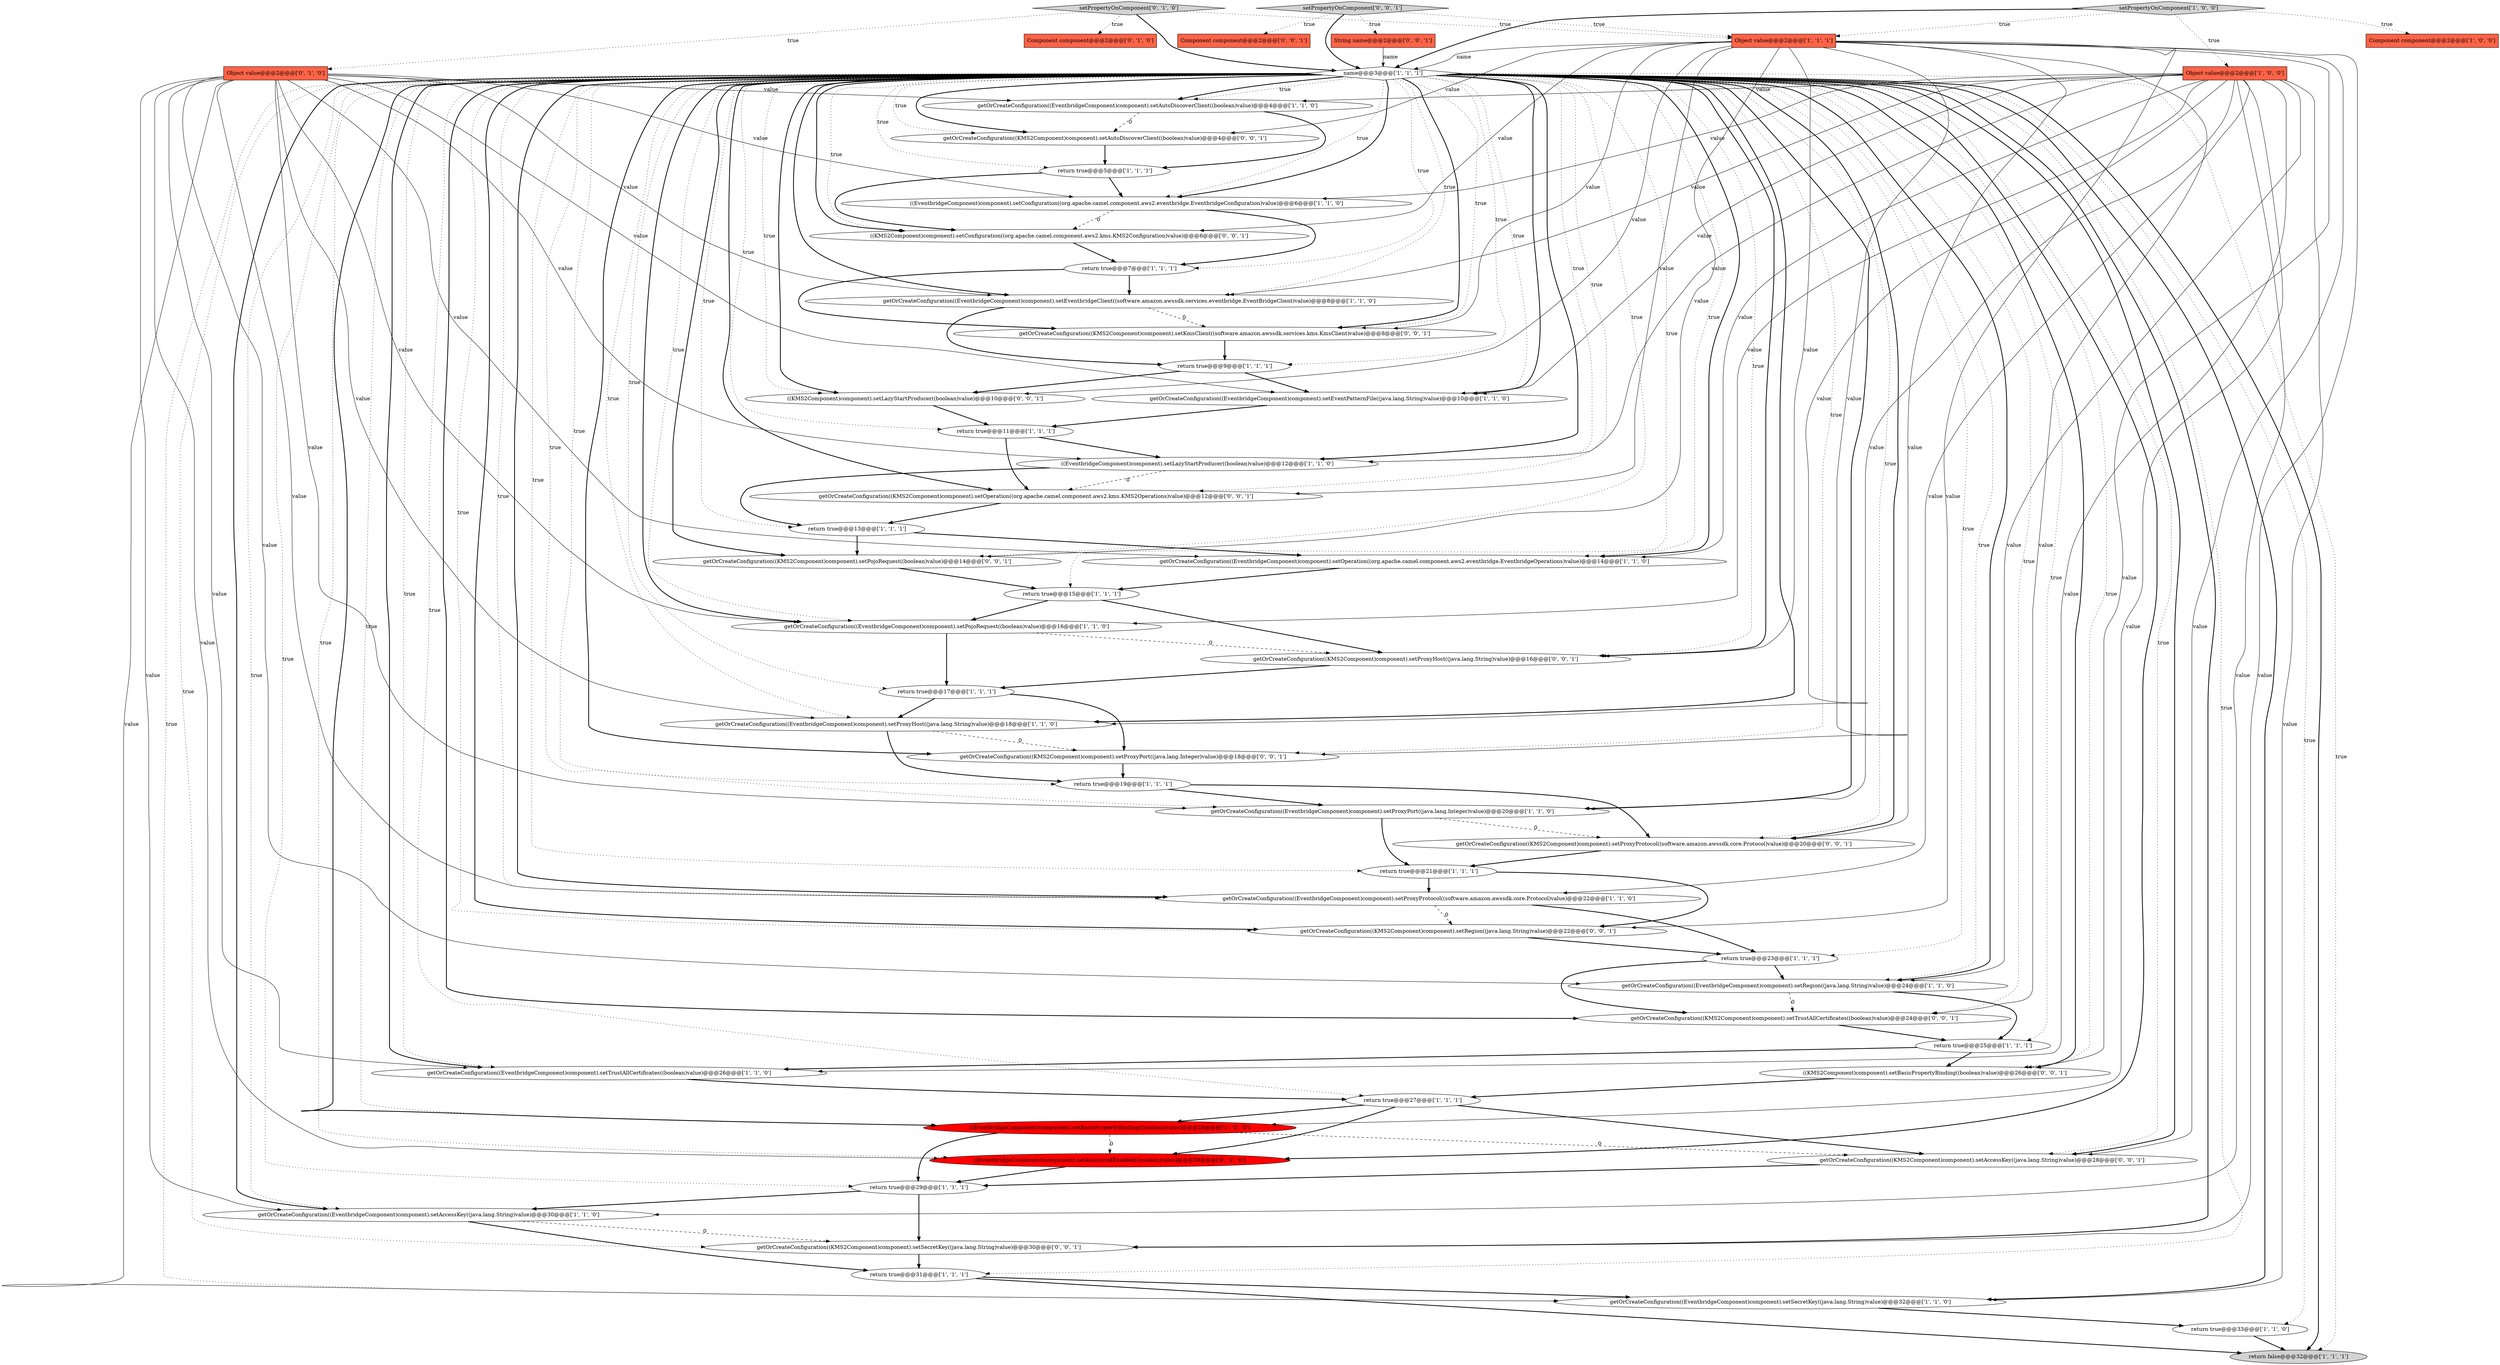 digraph {
1 [style = filled, label = "return true@@@27@@@['1', '1', '1']", fillcolor = white, shape = ellipse image = "AAA0AAABBB1BBB"];
0 [style = filled, label = "getOrCreateConfiguration((EventbridgeComponent)component).setProxyHost((java.lang.String)value)@@@18@@@['1', '1', '0']", fillcolor = white, shape = ellipse image = "AAA0AAABBB1BBB"];
27 [style = filled, label = "Object value@@@2@@@['1', '1', '1']", fillcolor = tomato, shape = box image = "AAA0AAABBB1BBB"];
6 [style = filled, label = "getOrCreateConfiguration((EventbridgeComponent)component).setRegion((java.lang.String)value)@@@24@@@['1', '1', '0']", fillcolor = white, shape = ellipse image = "AAA0AAABBB1BBB"];
38 [style = filled, label = "setPropertyOnComponent['0', '1', '0']", fillcolor = lightgray, shape = diamond image = "AAA0AAABBB2BBB"];
8 [style = filled, label = "getOrCreateConfiguration((EventbridgeComponent)component).setAccessKey((java.lang.String)value)@@@30@@@['1', '1', '0']", fillcolor = white, shape = ellipse image = "AAA0AAABBB1BBB"];
9 [style = filled, label = "setPropertyOnComponent['1', '0', '0']", fillcolor = lightgray, shape = diamond image = "AAA0AAABBB1BBB"];
13 [style = filled, label = "name@@@3@@@['1', '1', '1']", fillcolor = white, shape = diamond image = "AAA0AAABBB1BBB"];
4 [style = filled, label = "getOrCreateConfiguration((EventbridgeComponent)component).setSecretKey((java.lang.String)value)@@@32@@@['1', '1', '0']", fillcolor = white, shape = ellipse image = "AAA0AAABBB1BBB"];
43 [style = filled, label = "getOrCreateConfiguration((KMS2Component)component).setPojoRequest((boolean)value)@@@14@@@['0', '0', '1']", fillcolor = white, shape = ellipse image = "AAA0AAABBB3BBB"];
3 [style = filled, label = "return true@@@29@@@['1', '1', '1']", fillcolor = white, shape = ellipse image = "AAA0AAABBB1BBB"];
25 [style = filled, label = "getOrCreateConfiguration((EventbridgeComponent)component).setEventbridgeClient((software.amazon.awssdk.services.eventbridge.EventBridgeClient)value)@@@8@@@['1', '1', '0']", fillcolor = white, shape = ellipse image = "AAA0AAABBB1BBB"];
46 [style = filled, label = "getOrCreateConfiguration((KMS2Component)component).setSecretKey((java.lang.String)value)@@@30@@@['0', '0', '1']", fillcolor = white, shape = ellipse image = "AAA0AAABBB3BBB"];
21 [style = filled, label = "getOrCreateConfiguration((EventbridgeComponent)component).setProxyProtocol((software.amazon.awssdk.core.Protocol)value)@@@22@@@['1', '1', '0']", fillcolor = white, shape = ellipse image = "AAA0AAABBB1BBB"];
30 [style = filled, label = "return true@@@5@@@['1', '1', '1']", fillcolor = white, shape = ellipse image = "AAA0AAABBB1BBB"];
29 [style = filled, label = "return true@@@31@@@['1', '1', '1']", fillcolor = white, shape = ellipse image = "AAA0AAABBB1BBB"];
41 [style = filled, label = "((KMS2Component)component).setConfiguration((org.apache.camel.component.aws2.kms.KMS2Configuration)value)@@@6@@@['0', '0', '1']", fillcolor = white, shape = ellipse image = "AAA0AAABBB3BBB"];
53 [style = filled, label = "getOrCreateConfiguration((KMS2Component)component).setProxyProtocol((software.amazon.awssdk.core.Protocol)value)@@@20@@@['0', '0', '1']", fillcolor = white, shape = ellipse image = "AAA0AAABBB3BBB"];
51 [style = filled, label = "getOrCreateConfiguration((KMS2Component)component).setProxyPort((java.lang.Integer)value)@@@18@@@['0', '0', '1']", fillcolor = white, shape = ellipse image = "AAA0AAABBB3BBB"];
5 [style = filled, label = "getOrCreateConfiguration((EventbridgeComponent)component).setAutoDiscoverClient((boolean)value)@@@4@@@['1', '1', '0']", fillcolor = white, shape = ellipse image = "AAA0AAABBB1BBB"];
14 [style = filled, label = "return true@@@17@@@['1', '1', '1']", fillcolor = white, shape = ellipse image = "AAA0AAABBB1BBB"];
37 [style = filled, label = "Component component@@@2@@@['0', '1', '0']", fillcolor = tomato, shape = box image = "AAA0AAABBB2BBB"];
44 [style = filled, label = "getOrCreateConfiguration((KMS2Component)component).setAccessKey((java.lang.String)value)@@@28@@@['0', '0', '1']", fillcolor = white, shape = ellipse image = "AAA0AAABBB3BBB"];
40 [style = filled, label = "getOrCreateConfiguration((KMS2Component)component).setKmsClient((software.amazon.awssdk.services.kms.KmsClient)value)@@@8@@@['0', '0', '1']", fillcolor = white, shape = ellipse image = "AAA0AAABBB3BBB"];
52 [style = filled, label = "getOrCreateConfiguration((KMS2Component)component).setAutoDiscoverClient((boolean)value)@@@4@@@['0', '0', '1']", fillcolor = white, shape = ellipse image = "AAA0AAABBB3BBB"];
22 [style = filled, label = "return true@@@13@@@['1', '1', '1']", fillcolor = white, shape = ellipse image = "AAA0AAABBB1BBB"];
28 [style = filled, label = "((EventbridgeComponent)component).setBasicPropertyBinding((boolean)value)@@@28@@@['1', '0', '0']", fillcolor = red, shape = ellipse image = "AAA1AAABBB1BBB"];
32 [style = filled, label = "return true@@@23@@@['1', '1', '1']", fillcolor = white, shape = ellipse image = "AAA0AAABBB1BBB"];
11 [style = filled, label = "Object value@@@2@@@['1', '0', '0']", fillcolor = tomato, shape = box image = "AAA0AAABBB1BBB"];
2 [style = filled, label = "return false@@@32@@@['1', '1', '1']", fillcolor = lightgray, shape = ellipse image = "AAA0AAABBB1BBB"];
47 [style = filled, label = "String name@@@2@@@['0', '0', '1']", fillcolor = tomato, shape = box image = "AAA0AAABBB3BBB"];
54 [style = filled, label = "getOrCreateConfiguration((KMS2Component)component).setRegion((java.lang.String)value)@@@22@@@['0', '0', '1']", fillcolor = white, shape = ellipse image = "AAA0AAABBB3BBB"];
12 [style = filled, label = "return true@@@25@@@['1', '1', '1']", fillcolor = white, shape = ellipse image = "AAA0AAABBB1BBB"];
39 [style = filled, label = "((EventbridgeComponent)component).setAutowiredEnabled((boolean)value)@@@28@@@['0', '1', '0']", fillcolor = red, shape = ellipse image = "AAA1AAABBB2BBB"];
48 [style = filled, label = "((KMS2Component)component).setBasicPropertyBinding((boolean)value)@@@26@@@['0', '0', '1']", fillcolor = white, shape = ellipse image = "AAA0AAABBB3BBB"];
55 [style = filled, label = "getOrCreateConfiguration((KMS2Component)component).setTrustAllCertificates((boolean)value)@@@24@@@['0', '0', '1']", fillcolor = white, shape = ellipse image = "AAA0AAABBB3BBB"];
23 [style = filled, label = "Component component@@@2@@@['1', '0', '0']", fillcolor = tomato, shape = box image = "AAA0AAABBB1BBB"];
15 [style = filled, label = "getOrCreateConfiguration((EventbridgeComponent)component).setProxyPort((java.lang.Integer)value)@@@20@@@['1', '1', '0']", fillcolor = white, shape = ellipse image = "AAA0AAABBB1BBB"];
7 [style = filled, label = "return true@@@33@@@['1', '1', '0']", fillcolor = white, shape = ellipse image = "AAA0AAABBB1BBB"];
35 [style = filled, label = "((EventbridgeComponent)component).setLazyStartProducer((boolean)value)@@@12@@@['1', '1', '0']", fillcolor = white, shape = ellipse image = "AAA0AAABBB1BBB"];
17 [style = filled, label = "return true@@@7@@@['1', '1', '1']", fillcolor = white, shape = ellipse image = "AAA0AAABBB1BBB"];
42 [style = filled, label = "getOrCreateConfiguration((KMS2Component)component).setOperation((org.apache.camel.component.aws2.kms.KMS2Operations)value)@@@12@@@['0', '0', '1']", fillcolor = white, shape = ellipse image = "AAA0AAABBB3BBB"];
33 [style = filled, label = "getOrCreateConfiguration((EventbridgeComponent)component).setEventPatternFile((java.lang.String)value)@@@10@@@['1', '1', '0']", fillcolor = white, shape = ellipse image = "AAA0AAABBB1BBB"];
56 [style = filled, label = "getOrCreateConfiguration((KMS2Component)component).setProxyHost((java.lang.String)value)@@@16@@@['0', '0', '1']", fillcolor = white, shape = ellipse image = "AAA0AAABBB3BBB"];
50 [style = filled, label = "((KMS2Component)component).setLazyStartProducer((boolean)value)@@@10@@@['0', '0', '1']", fillcolor = white, shape = ellipse image = "AAA0AAABBB3BBB"];
10 [style = filled, label = "((EventbridgeComponent)component).setConfiguration((org.apache.camel.component.aws2.eventbridge.EventbridgeConfiguration)value)@@@6@@@['1', '1', '0']", fillcolor = white, shape = ellipse image = "AAA0AAABBB1BBB"];
24 [style = filled, label = "return true@@@9@@@['1', '1', '1']", fillcolor = white, shape = ellipse image = "AAA0AAABBB1BBB"];
31 [style = filled, label = "getOrCreateConfiguration((EventbridgeComponent)component).setOperation((org.apache.camel.component.aws2.eventbridge.EventbridgeOperations)value)@@@14@@@['1', '1', '0']", fillcolor = white, shape = ellipse image = "AAA0AAABBB1BBB"];
36 [style = filled, label = "Object value@@@2@@@['0', '1', '0']", fillcolor = tomato, shape = box image = "AAA0AAABBB2BBB"];
16 [style = filled, label = "return true@@@15@@@['1', '1', '1']", fillcolor = white, shape = ellipse image = "AAA0AAABBB1BBB"];
18 [style = filled, label = "return true@@@11@@@['1', '1', '1']", fillcolor = white, shape = ellipse image = "AAA0AAABBB1BBB"];
26 [style = filled, label = "getOrCreateConfiguration((EventbridgeComponent)component).setTrustAllCertificates((boolean)value)@@@26@@@['1', '1', '0']", fillcolor = white, shape = ellipse image = "AAA0AAABBB1BBB"];
34 [style = filled, label = "return true@@@21@@@['1', '1', '1']", fillcolor = white, shape = ellipse image = "AAA0AAABBB1BBB"];
49 [style = filled, label = "setPropertyOnComponent['0', '0', '1']", fillcolor = lightgray, shape = diamond image = "AAA0AAABBB3BBB"];
19 [style = filled, label = "getOrCreateConfiguration((EventbridgeComponent)component).setPojoRequest((boolean)value)@@@16@@@['1', '1', '0']", fillcolor = white, shape = ellipse image = "AAA0AAABBB1BBB"];
20 [style = filled, label = "return true@@@19@@@['1', '1', '1']", fillcolor = white, shape = ellipse image = "AAA0AAABBB1BBB"];
45 [style = filled, label = "Component component@@@2@@@['0', '0', '1']", fillcolor = tomato, shape = box image = "AAA0AAABBB3BBB"];
27->41 [style = solid, label="value"];
13->24 [style = dotted, label="true"];
17->25 [style = bold, label=""];
13->28 [style = dotted, label="true"];
13->55 [style = bold, label=""];
13->51 [style = dotted, label="true"];
13->41 [style = dotted, label="true"];
13->20 [style = dotted, label="true"];
11->10 [style = solid, label="value"];
13->5 [style = dotted, label="true"];
10->17 [style = bold, label=""];
28->39 [style = dashed, label="0"];
13->10 [style = dotted, label="true"];
32->6 [style = bold, label=""];
27->56 [style = solid, label="value"];
13->35 [style = dotted, label="true"];
6->55 [style = dashed, label="0"];
27->13 [style = solid, label="name"];
13->51 [style = bold, label=""];
27->43 [style = solid, label="value"];
1->28 [style = bold, label=""];
29->2 [style = bold, label=""];
10->41 [style = dashed, label="0"];
33->18 [style = bold, label=""];
53->34 [style = bold, label=""];
13->21 [style = dotted, label="true"];
49->13 [style = bold, label=""];
0->51 [style = dashed, label="0"];
36->8 [style = solid, label="value"];
18->35 [style = bold, label=""];
11->4 [style = solid, label="value"];
13->46 [style = bold, label=""];
40->24 [style = bold, label=""];
13->50 [style = dotted, label="true"];
13->15 [style = dotted, label="true"];
11->21 [style = solid, label="value"];
27->54 [style = solid, label="value"];
13->31 [style = bold, label=""];
5->30 [style = bold, label=""];
28->3 [style = bold, label=""];
15->53 [style = dashed, label="0"];
20->15 [style = bold, label=""];
48->1 [style = bold, label=""];
11->15 [style = solid, label="value"];
11->31 [style = solid, label="value"];
13->4 [style = dotted, label="true"];
27->40 [style = solid, label="value"];
55->12 [style = bold, label=""];
36->25 [style = solid, label="value"];
13->44 [style = dotted, label="true"];
13->39 [style = dotted, label="true"];
13->6 [style = dotted, label="true"];
13->25 [style = bold, label=""];
13->17 [style = dotted, label="true"];
3->46 [style = bold, label=""];
43->16 [style = bold, label=""];
30->41 [style = bold, label=""];
1->44 [style = bold, label=""];
15->34 [style = bold, label=""];
13->3 [style = dotted, label="true"];
11->28 [style = solid, label="value"];
13->25 [style = dotted, label="true"];
16->56 [style = bold, label=""];
36->0 [style = solid, label="value"];
50->18 [style = bold, label=""];
27->46 [style = solid, label="value"];
44->3 [style = bold, label=""];
26->1 [style = bold, label=""];
22->43 [style = bold, label=""];
13->19 [style = dotted, label="true"];
34->54 [style = bold, label=""];
25->40 [style = dashed, label="0"];
13->40 [style = bold, label=""];
13->7 [style = dotted, label="true"];
12->48 [style = bold, label=""];
16->19 [style = bold, label=""];
8->46 [style = dashed, label="0"];
27->50 [style = solid, label="value"];
49->27 [style = dotted, label="true"];
11->26 [style = solid, label="value"];
13->32 [style = dotted, label="true"];
25->24 [style = bold, label=""];
49->47 [style = dotted, label="true"];
13->55 [style = dotted, label="true"];
13->46 [style = dotted, label="true"];
13->22 [style = dotted, label="true"];
11->0 [style = solid, label="value"];
13->0 [style = dotted, label="true"];
7->2 [style = bold, label=""];
13->29 [style = dotted, label="true"];
13->43 [style = bold, label=""];
27->51 [style = solid, label="value"];
36->33 [style = solid, label="value"];
30->10 [style = bold, label=""];
13->5 [style = bold, label=""];
0->20 [style = bold, label=""];
5->52 [style = dashed, label="0"];
13->15 [style = bold, label=""];
13->40 [style = dotted, label="true"];
13->28 [style = bold, label=""];
42->22 [style = bold, label=""];
56->14 [style = bold, label=""];
47->13 [style = solid, label="name"];
27->53 [style = solid, label="value"];
13->52 [style = dotted, label="true"];
13->34 [style = dotted, label="true"];
13->0 [style = bold, label=""];
36->35 [style = solid, label="value"];
38->37 [style = dotted, label="true"];
27->42 [style = solid, label="value"];
13->10 [style = bold, label=""];
13->16 [style = dotted, label="true"];
11->5 [style = solid, label="value"];
13->18 [style = dotted, label="true"];
1->39 [style = bold, label=""];
21->54 [style = dashed, label="0"];
36->6 [style = solid, label="value"];
13->42 [style = bold, label=""];
38->27 [style = dotted, label="true"];
13->26 [style = dotted, label="true"];
35->42 [style = dashed, label="0"];
9->11 [style = dotted, label="true"];
13->54 [style = bold, label=""];
13->53 [style = dotted, label="true"];
17->40 [style = bold, label=""];
36->19 [style = solid, label="value"];
13->48 [style = bold, label=""];
13->39 [style = bold, label=""];
51->20 [style = bold, label=""];
4->7 [style = bold, label=""];
46->29 [style = bold, label=""];
49->45 [style = dotted, label="true"];
36->31 [style = solid, label="value"];
13->50 [style = bold, label=""];
13->41 [style = bold, label=""];
13->2 [style = dotted, label="true"];
24->33 [style = bold, label=""];
36->39 [style = solid, label="value"];
13->19 [style = bold, label=""];
36->10 [style = solid, label="value"];
13->30 [style = dotted, label="true"];
19->14 [style = bold, label=""];
13->33 [style = dotted, label="true"];
13->8 [style = dotted, label="true"];
9->23 [style = dotted, label="true"];
13->26 [style = bold, label=""];
3->8 [style = bold, label=""];
27->44 [style = solid, label="value"];
11->19 [style = solid, label="value"];
13->6 [style = bold, label=""];
13->14 [style = dotted, label="true"];
13->52 [style = bold, label=""];
38->36 [style = dotted, label="true"];
34->21 [style = bold, label=""];
24->50 [style = bold, label=""];
36->4 [style = solid, label="value"];
13->2 [style = bold, label=""];
6->12 [style = bold, label=""];
29->4 [style = bold, label=""];
19->56 [style = dashed, label="0"];
13->53 [style = bold, label=""];
13->12 [style = dotted, label="true"];
31->16 [style = bold, label=""];
35->22 [style = bold, label=""];
13->44 [style = bold, label=""];
22->31 [style = bold, label=""];
14->51 [style = bold, label=""];
39->3 [style = bold, label=""];
13->42 [style = dotted, label="true"];
12->26 [style = bold, label=""];
20->53 [style = bold, label=""];
27->55 [style = solid, label="value"];
36->21 [style = solid, label="value"];
13->43 [style = dotted, label="true"];
9->27 [style = dotted, label="true"];
36->15 [style = solid, label="value"];
13->1 [style = dotted, label="true"];
41->17 [style = bold, label=""];
11->6 [style = solid, label="value"];
11->8 [style = solid, label="value"];
13->31 [style = dotted, label="true"];
13->56 [style = bold, label=""];
32->55 [style = bold, label=""];
14->0 [style = bold, label=""];
27->52 [style = solid, label="value"];
28->44 [style = dashed, label="0"];
27->48 [style = solid, label="value"];
21->32 [style = bold, label=""];
11->33 [style = solid, label="value"];
36->5 [style = solid, label="value"];
54->32 [style = bold, label=""];
13->56 [style = dotted, label="true"];
18->42 [style = bold, label=""];
36->26 [style = solid, label="value"];
13->48 [style = dotted, label="true"];
13->8 [style = bold, label=""];
13->33 [style = bold, label=""];
11->25 [style = solid, label="value"];
11->35 [style = solid, label="value"];
13->35 [style = bold, label=""];
13->21 [style = bold, label=""];
38->13 [style = bold, label=""];
8->29 [style = bold, label=""];
52->30 [style = bold, label=""];
13->54 [style = dotted, label="true"];
9->13 [style = bold, label=""];
13->4 [style = bold, label=""];
}
